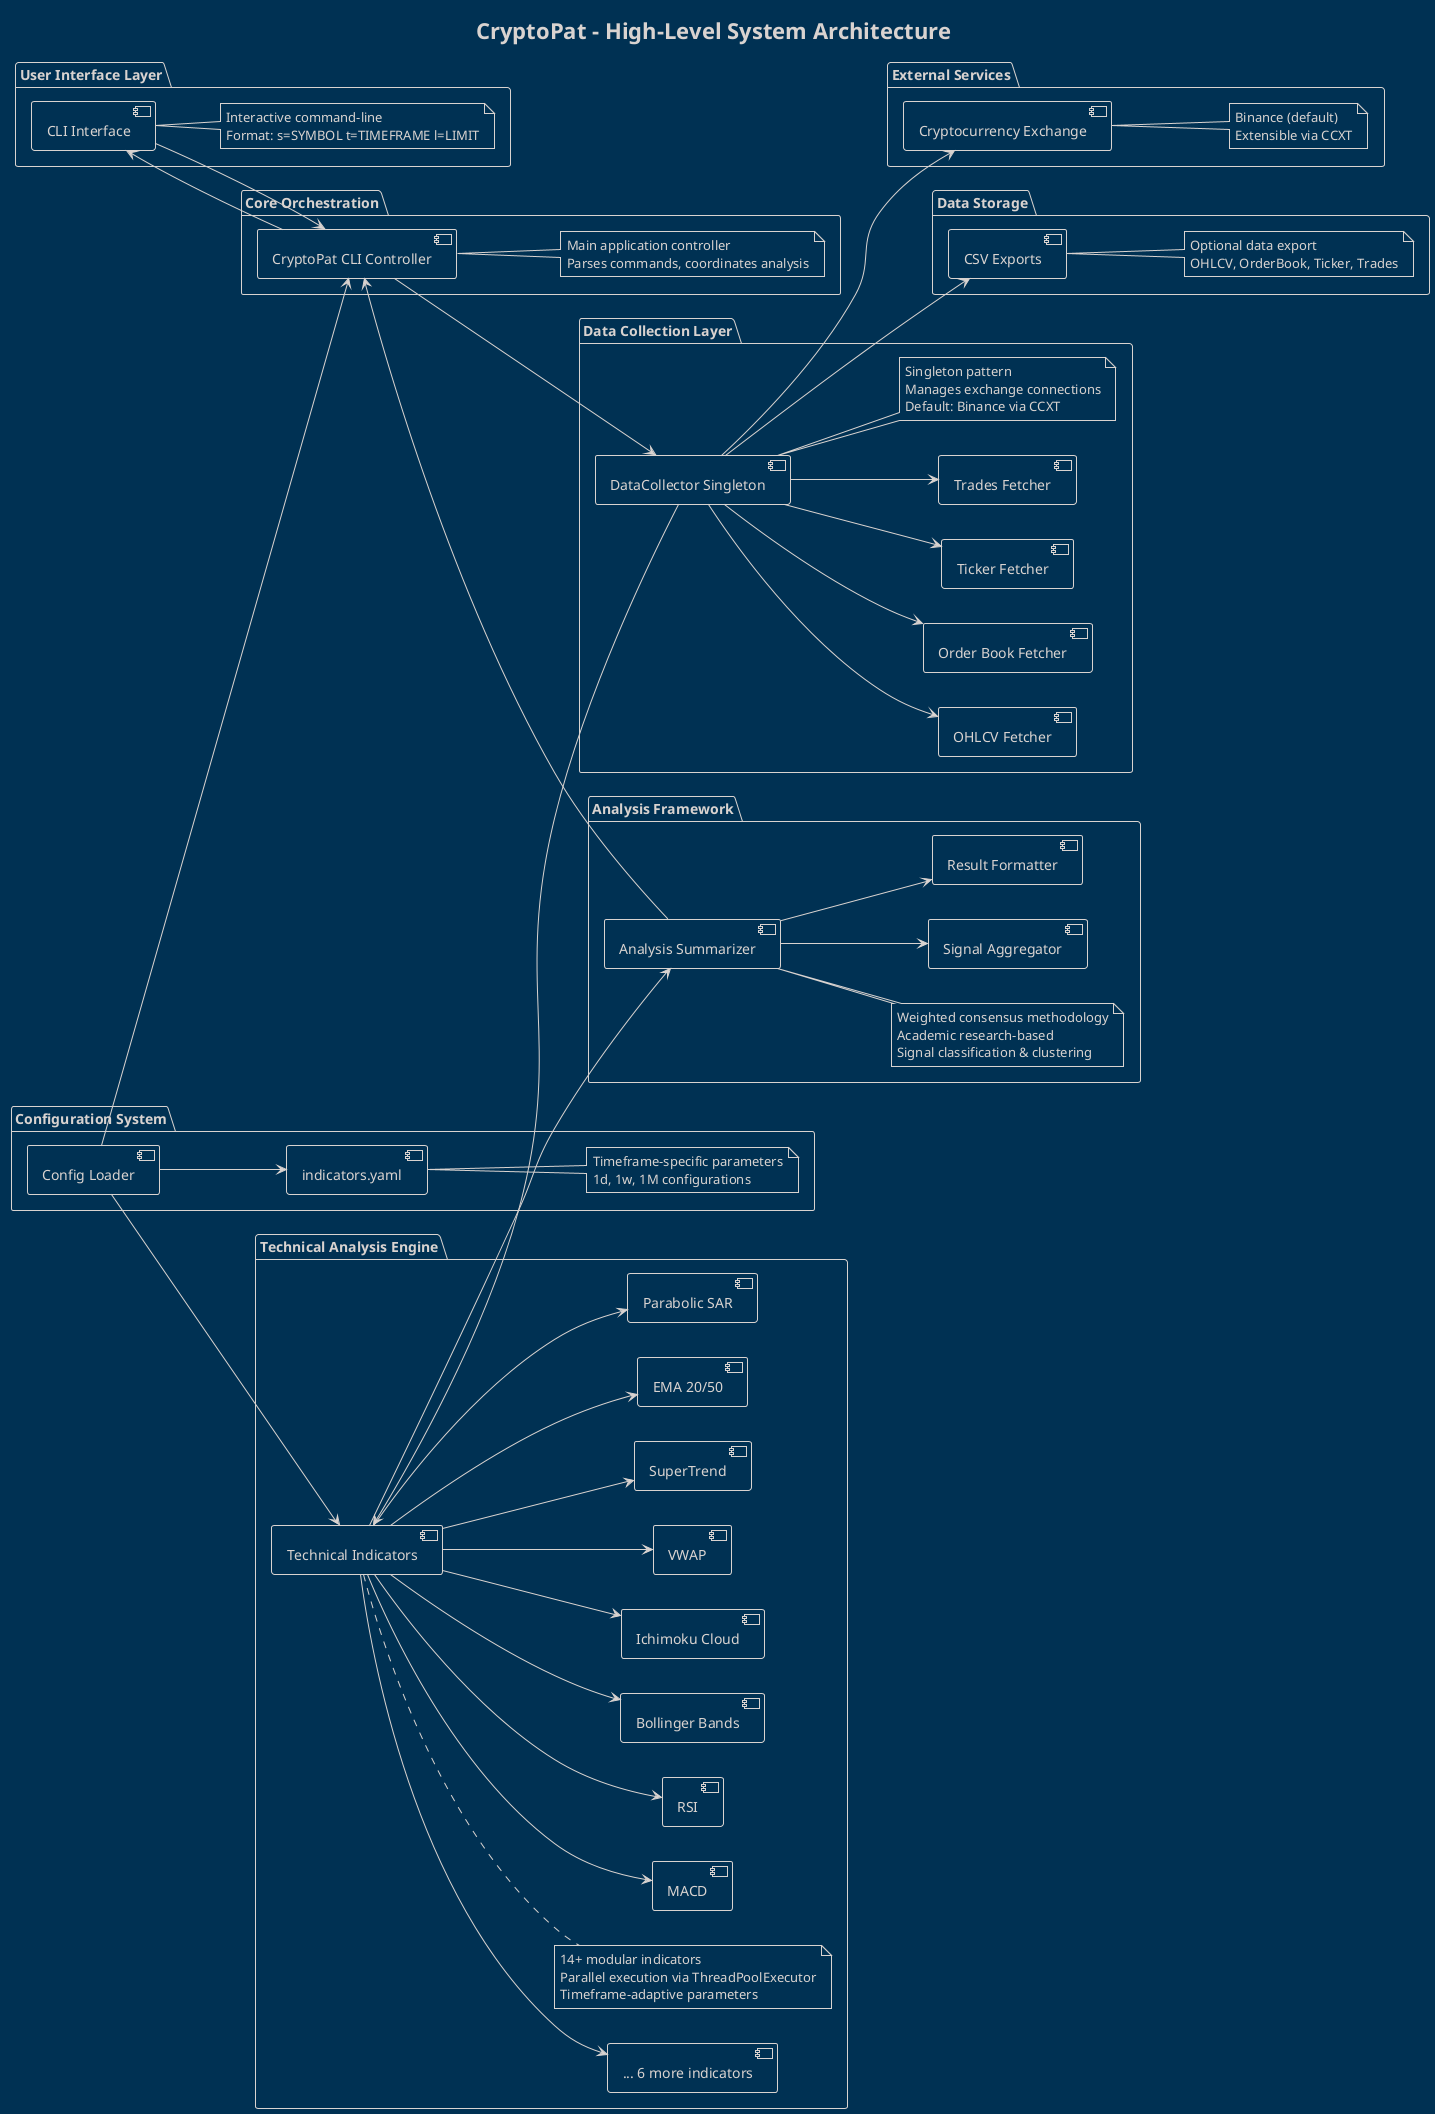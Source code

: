 @startuml CryptoPat High-Level Architecture

!theme blueprint
!define DIRECTION left to right direction
left to right direction
title CryptoPat - High-Level System Architecture

package "User Interface Layer" {
  [CLI Interface] as CLI
  note right of CLI : Interactive command-line\nFormat: s=SYMBOL t=TIMEFRAME l=LIMIT
}

package "Core Orchestration" {
  [CryptoPat CLI Controller] as Controller
  note right of Controller : Main application controller\nParses commands, coordinates analysis
}

package "Data Collection Layer" {
  [DataCollector Singleton] as DataCollector
  [OHLCV Fetcher] as OHLCV
  [Order Book Fetcher] as OrderBook
  [Ticker Fetcher] as Ticker
  [Trades Fetcher] as Trades
  
  DataCollector --> OHLCV
  DataCollector --> OrderBook
  DataCollector --> Ticker
  DataCollector --> Trades
  
  note right of DataCollector : Singleton pattern\nManages exchange connections\nDefault: Binance via CCXT
}

package "External Services" {
  [Cryptocurrency Exchange] as Exchange
  note right of Exchange : Binance (default)\nExtensible via CCXT
}

package "Technical Analysis Engine" {
  [Technical Indicators] as Indicators
  [MACD] as MACD
  [RSI] as RSI
  [Bollinger Bands] as BB
  [Ichimoku Cloud] as Ichimoku
  [VWAP] as VWAP
  [SuperTrend] as SuperTrend
  [EMA 20/50] as EMA
  [Parabolic SAR] as PSAR
  [... 6 more indicators] as Others
  
  Indicators --> MACD
  Indicators --> RSI
  Indicators --> BB
  Indicators --> Ichimoku
  Indicators --> VWAP
  Indicators --> SuperTrend
  Indicators --> EMA
  Indicators --> PSAR
  Indicators --> Others
  
  note right of Indicators : 14+ modular indicators\nParallel execution via ThreadPoolExecutor\nTimeframe-adaptive parameters
}

package "Analysis Framework" {
  [Analysis Summarizer] as Analyzer
  [Signal Aggregator] as Aggregator
  [Result Formatter] as Formatter
  
  Analyzer --> Aggregator
  Analyzer --> Formatter
  
  note right of Analyzer : Weighted consensus methodology\nAcademic research-based\nSignal classification & clustering
}

package "Configuration System" {
  [Config Loader] as ConfigLoader
  [indicators.yaml] as Config
  
  ConfigLoader --> Config
  
  note right of Config : Timeframe-specific parameters\n1d, 1w, 1M configurations
}

package "Data Storage" {
  [CSV Exports] as CSV
  note right of CSV : Optional data export\nOHLCV, OrderBook, Ticker, Trades
}

' Main data flow
CLI --> Controller
Controller --> DataCollector
DataCollector --> Exchange
DataCollector --> Indicators
ConfigLoader --> Indicators
Indicators --> Analyzer
Analyzer --> Controller
Controller --> CLI

' Optional data export
DataCollector --> CSV

' Configuration flow
ConfigLoader --> Controller

skinparam component {
  BackgroundColor<<core>> LightBlue
  BackgroundColor<<data>> LightGreen
  BackgroundColor<<analysis>> LightYellow
  BackgroundColor<<config>> LightPink
}

@enduml